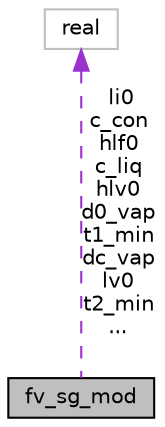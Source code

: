digraph "fv_sg_mod"
{
 // INTERACTIVE_SVG=YES
  edge [fontname="Helvetica",fontsize="10",labelfontname="Helvetica",labelfontsize="10"];
  node [fontname="Helvetica",fontsize="10",shape=record];
  Node1 [label="fv_sg_mod",height=0.2,width=0.4,color="black", fillcolor="grey75", style="filled" fontcolor="black"];
  Node2 -> Node1 [dir="back",color="darkorchid3",fontsize="10",style="dashed",label=" li0\nc_con\nhlf0\nc_liq\nhlv0\nd0_vap\nt1_min\ndc_vap\nlv0\nt2_min\n..." ];
  Node2 [label="real",height=0.2,width=0.4,color="grey75", fillcolor="white", style="filled"];
}
